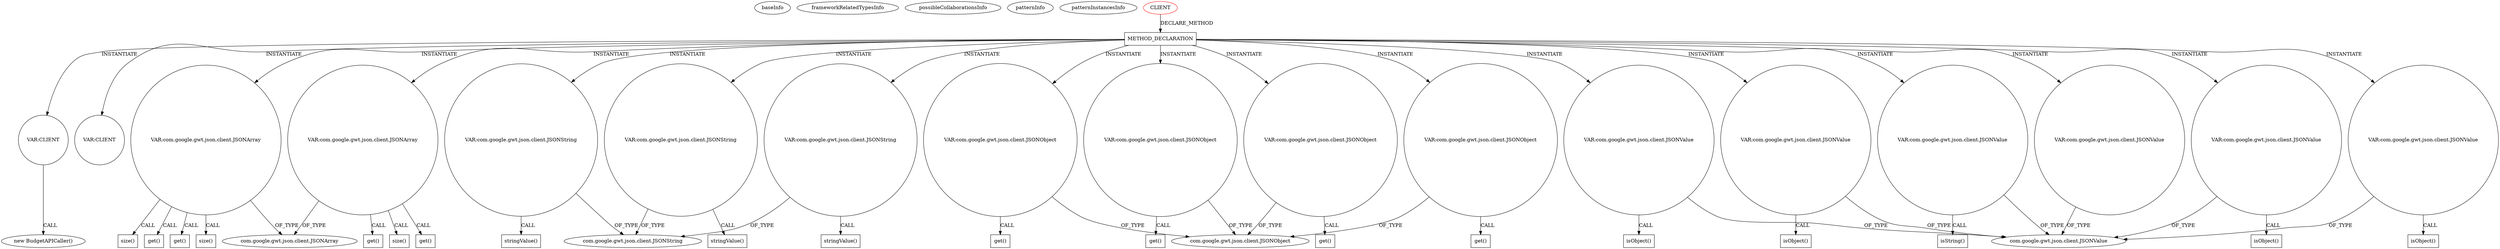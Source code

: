 digraph {
baseInfo[graphId=1273,category="pattern",isAnonymous=false,possibleRelation=false]
frameworkRelatedTypesInfo[]
possibleCollaborationsInfo[]
patternInfo[frequency=2.0,patternRootClient=0]
patternInstancesInfo[0="daonb-obudget~/daonb-obudget/obudget-master/src/client/src/org/obudget/client/Application.java~Application~1154",1="daonb-obudget~/daonb-obudget/obudget-master/src/client/src/org/obudget/client/BudgetSuggestionOracle.java~BudgetSuggestionOracle~1160"]
339[label="new BudgetAPICaller()",vertexType="CONSTRUCTOR_CALL",isFrameworkType=false]
340[label="VAR:CLIENT",vertexType="VARIABLE_EXPRESION",isFrameworkType=false,shape=circle]
196[label="METHOD_DECLARATION",vertexType="CLIENT_METHOD_DECLARATION",isFrameworkType=false,shape=box]
0[label="CLIENT",vertexType="ROOT_CLIENT_CLASS_DECLARATION",isFrameworkType=false,color=red]
432[label="VAR:CLIENT",vertexType="VARIABLE_EXPRESION",isFrameworkType=false,shape=circle]
308[label="VAR:com.google.gwt.json.client.JSONArray",vertexType="VARIABLE_EXPRESION",isFrameworkType=false,shape=circle]
200[label="VAR:com.google.gwt.json.client.JSONArray",vertexType="VARIABLE_EXPRESION",isFrameworkType=false,shape=circle]
201[label="size()",vertexType="INSIDE_CALL",isFrameworkType=false,shape=box]
399[label="size()",vertexType="INSIDE_CALL",isFrameworkType=false,shape=box]
309[label="size()",vertexType="INSIDE_CALL",isFrameworkType=false,shape=box]
122[label="com.google.gwt.json.client.JSONArray",vertexType="FRAMEWORK_CLASS_TYPE",isFrameworkType=false]
349[label="get()",vertexType="INSIDE_CALL",isFrameworkType=false,shape=box]
374[label="get()",vertexType="INSIDE_CALL",isFrameworkType=false,shape=box]
338[label="get()",vertexType="INSIDE_CALL",isFrameworkType=false,shape=box]
427[label="get()",vertexType="INSIDE_CALL",isFrameworkType=false,shape=box]
208[label="VAR:com.google.gwt.json.client.JSONString",vertexType="VARIABLE_EXPRESION",isFrameworkType=false,shape=circle]
209[label="stringValue()",vertexType="INSIDE_CALL",isFrameworkType=false,shape=box]
210[label="com.google.gwt.json.client.JSONString",vertexType="FRAMEWORK_CLASS_TYPE",isFrameworkType=false]
217[label="VAR:com.google.gwt.json.client.JSONString",vertexType="VARIABLE_EXPRESION",isFrameworkType=false,shape=circle]
218[label="stringValue()",vertexType="INSIDE_CALL",isFrameworkType=false,shape=box]
311[label="VAR:com.google.gwt.json.client.JSONString",vertexType="VARIABLE_EXPRESION",isFrameworkType=false,shape=circle]
312[label="stringValue()",vertexType="INSIDE_CALL",isFrameworkType=false,shape=box]
420[label="VAR:com.google.gwt.json.client.JSONObject",vertexType="VARIABLE_EXPRESION",isFrameworkType=false,shape=circle]
421[label="get()",vertexType="INSIDE_CALL",isFrameworkType=false,shape=box]
131[label="com.google.gwt.json.client.JSONObject",vertexType="FRAMEWORK_CLASS_TYPE",isFrameworkType=false]
367[label="VAR:com.google.gwt.json.client.JSONObject",vertexType="VARIABLE_EXPRESION",isFrameworkType=false,shape=circle]
368[label="get()",vertexType="INSIDE_CALL",isFrameworkType=false,shape=box]
331[label="VAR:com.google.gwt.json.client.JSONObject",vertexType="VARIABLE_EXPRESION",isFrameworkType=false,shape=circle]
332[label="get()",vertexType="INSIDE_CALL",isFrameworkType=false,shape=box]
406[label="VAR:com.google.gwt.json.client.JSONObject",vertexType="VARIABLE_EXPRESION",isFrameworkType=false,shape=circle]
407[label="get()",vertexType="INSIDE_CALL",isFrameworkType=false,shape=box]
220[label="VAR:com.google.gwt.json.client.JSONValue",vertexType="VARIABLE_EXPRESION",isFrameworkType=false,shape=circle]
128[label="com.google.gwt.json.client.JSONValue",vertexType="FRAMEWORK_CLASS_TYPE",isFrameworkType=false]
384[label="VAR:com.google.gwt.json.client.JSONValue",vertexType="VARIABLE_EXPRESION",isFrameworkType=false,shape=circle]
385[label="isObject()",vertexType="INSIDE_CALL",isFrameworkType=false,shape=box]
334[label="VAR:com.google.gwt.json.client.JSONValue",vertexType="VARIABLE_EXPRESION",isFrameworkType=false,shape=circle]
335[label="isObject()",vertexType="INSIDE_CALL",isFrameworkType=false,shape=box]
221[label="isString()",vertexType="INSIDE_CALL",isFrameworkType=false,shape=box]
320[label="VAR:com.google.gwt.json.client.JSONValue",vertexType="VARIABLE_EXPRESION",isFrameworkType=false,shape=circle]
321[label="isObject()",vertexType="INSIDE_CALL",isFrameworkType=false,shape=box]
356[label="VAR:com.google.gwt.json.client.JSONValue",vertexType="VARIABLE_EXPRESION",isFrameworkType=false,shape=circle]
357[label="isObject()",vertexType="INSIDE_CALL",isFrameworkType=false,shape=box]
264[label="VAR:com.google.gwt.json.client.JSONValue",vertexType="VARIABLE_EXPRESION",isFrameworkType=false,shape=circle]
356->357[label="CALL"]
200->374[label="CALL"]
406->407[label="CALL"]
196->217[label="INSTANTIATE"]
196->208[label="INSTANTIATE"]
196->406[label="INSTANTIATE"]
200->122[label="OF_TYPE"]
217->218[label="CALL"]
217->210[label="OF_TYPE"]
196->331[label="INSTANTIATE"]
196->384[label="INSTANTIATE"]
196->311[label="INSTANTIATE"]
200->349[label="CALL"]
208->210[label="OF_TYPE"]
420->131[label="OF_TYPE"]
308->427[label="CALL"]
356->128[label="OF_TYPE"]
384->385[label="CALL"]
420->421[label="CALL"]
384->128[label="OF_TYPE"]
308->309[label="CALL"]
331->131[label="OF_TYPE"]
308->399[label="CALL"]
367->131[label="OF_TYPE"]
196->367[label="INSTANTIATE"]
320->128[label="OF_TYPE"]
406->131[label="OF_TYPE"]
308->338[label="CALL"]
311->312[label="CALL"]
196->220[label="INSTANTIATE"]
331->332[label="CALL"]
196->308[label="INSTANTIATE"]
196->356[label="INSTANTIATE"]
200->201[label="CALL"]
367->368[label="CALL"]
196->432[label="INSTANTIATE"]
196->340[label="INSTANTIATE"]
311->210[label="OF_TYPE"]
196->334[label="INSTANTIATE"]
334->335[label="CALL"]
196->264[label="INSTANTIATE"]
334->128[label="OF_TYPE"]
264->128[label="OF_TYPE"]
0->196[label="DECLARE_METHOD"]
196->420[label="INSTANTIATE"]
320->321[label="CALL"]
220->221[label="CALL"]
308->122[label="OF_TYPE"]
196->320[label="INSTANTIATE"]
208->209[label="CALL"]
220->128[label="OF_TYPE"]
340->339[label="CALL"]
196->200[label="INSTANTIATE"]
}
